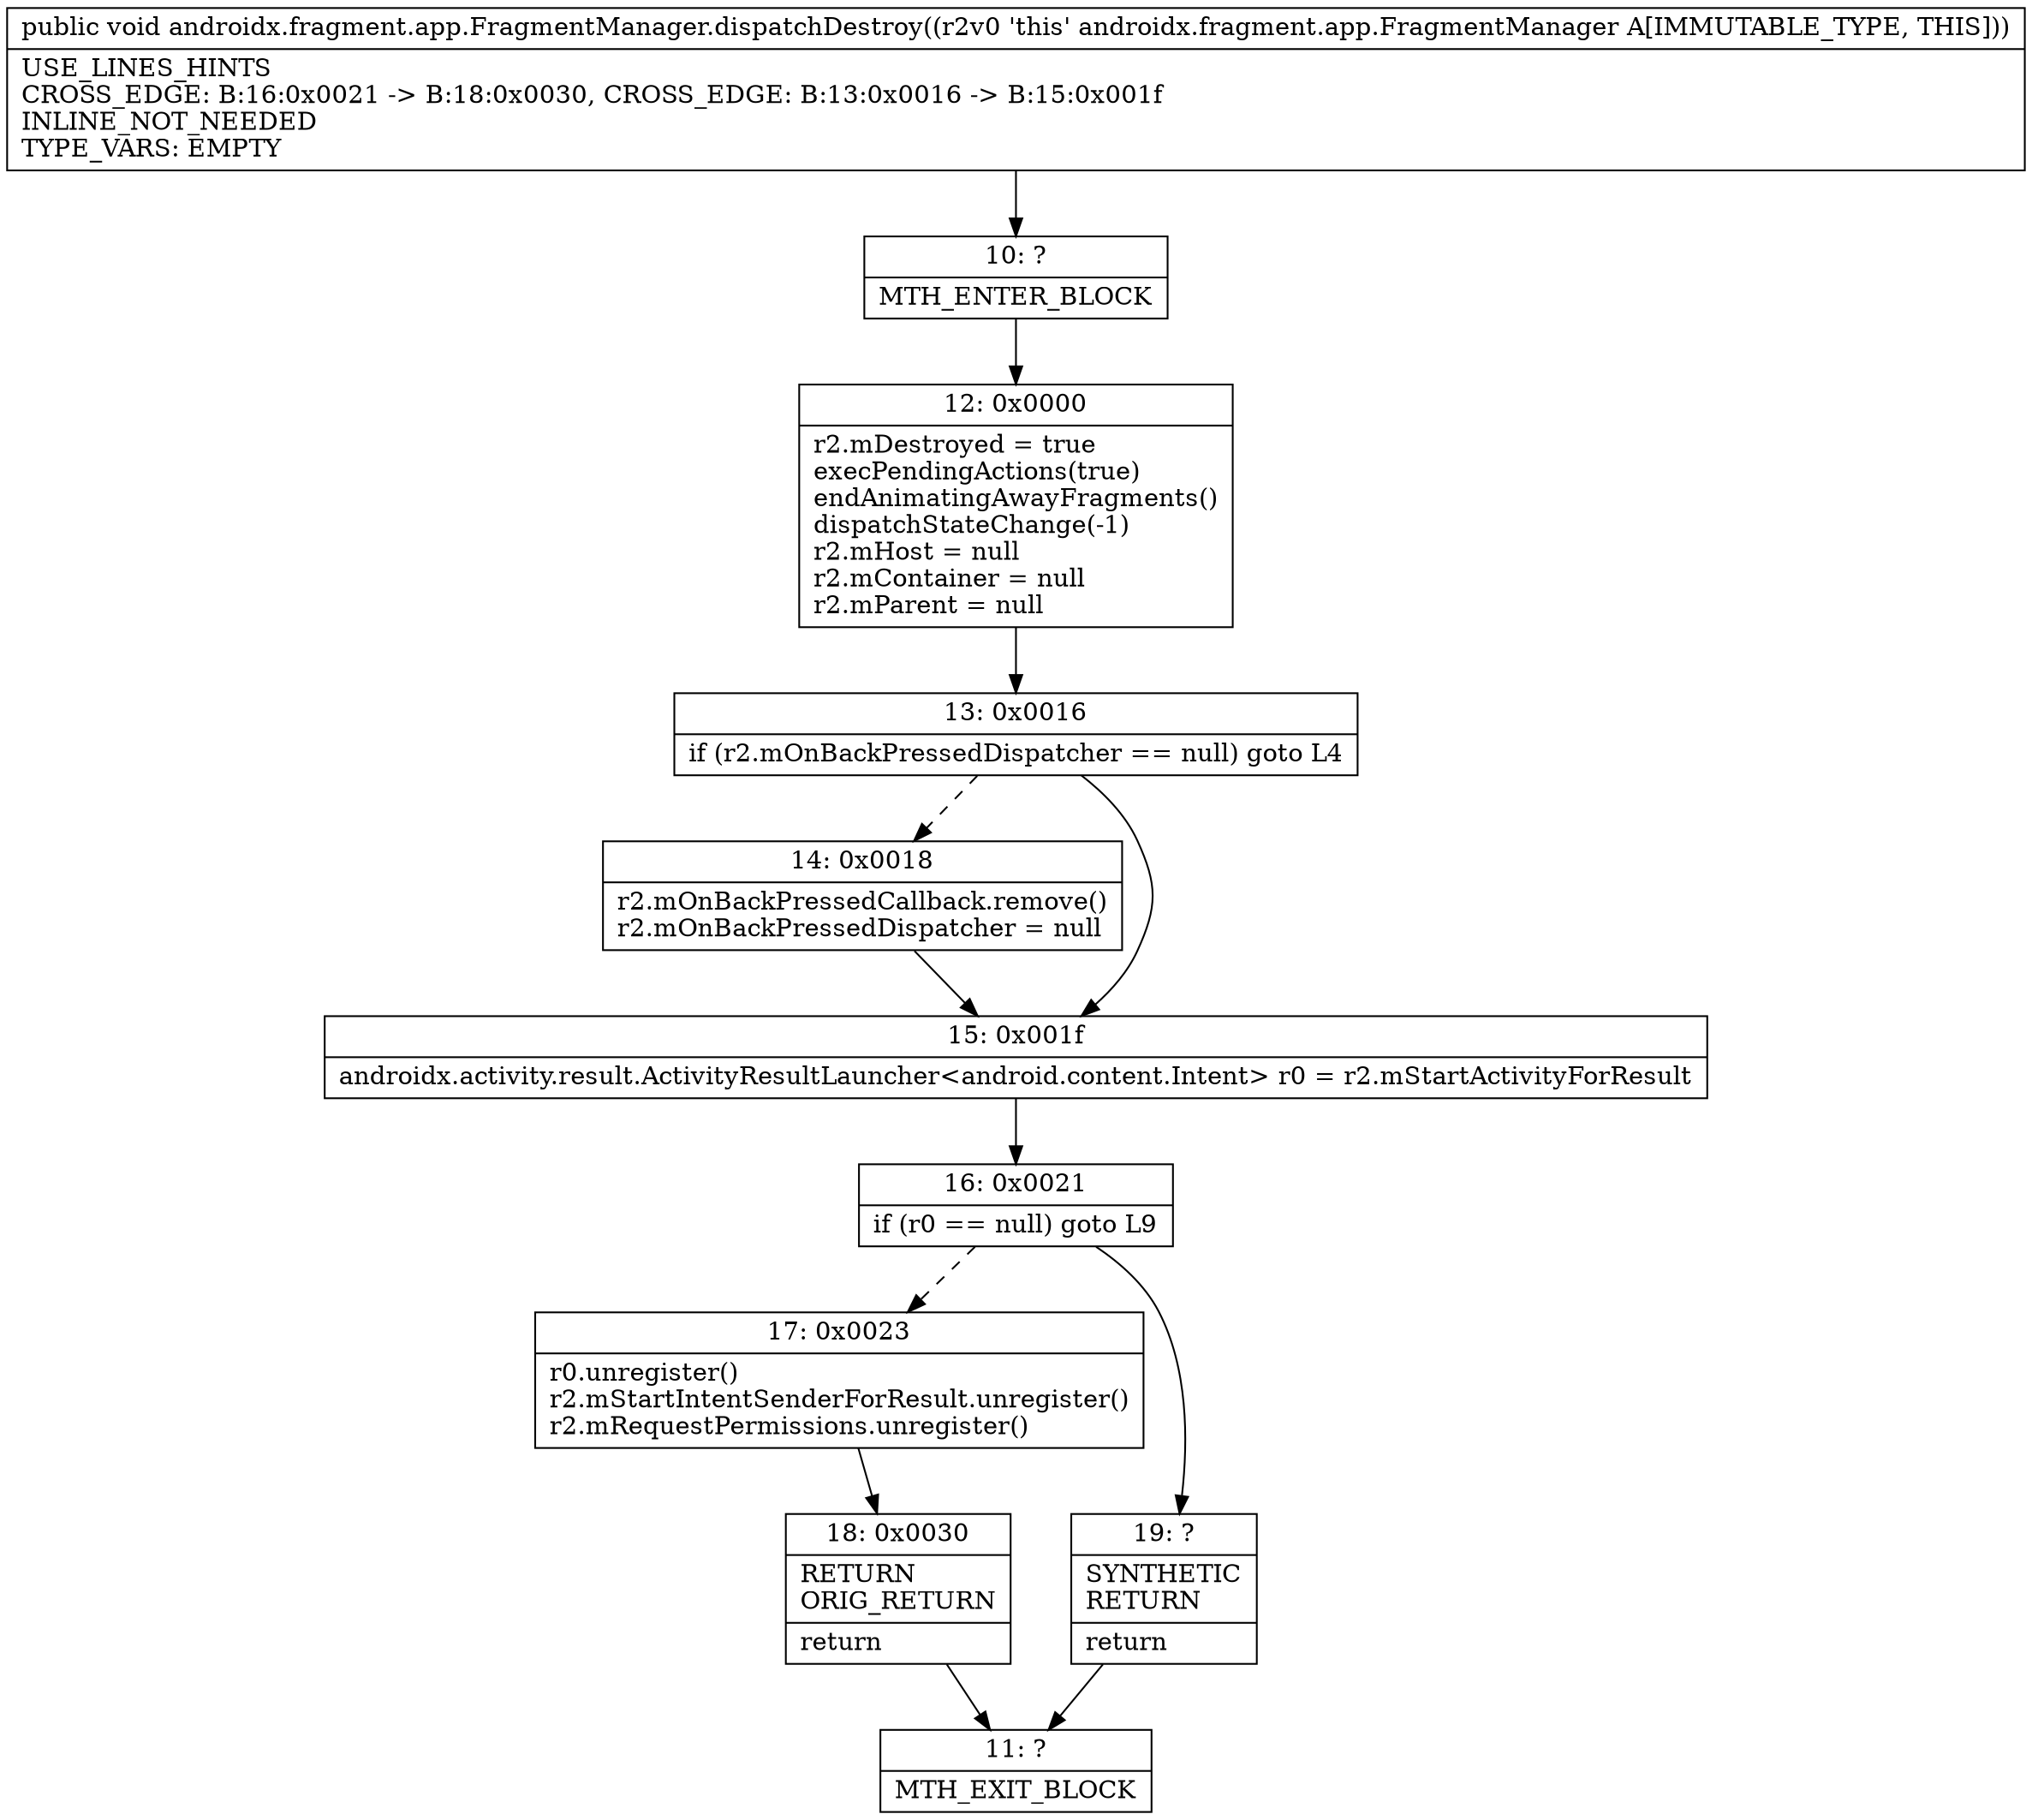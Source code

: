 digraph "CFG forandroidx.fragment.app.FragmentManager.dispatchDestroy()V" {
Node_10 [shape=record,label="{10\:\ ?|MTH_ENTER_BLOCK\l}"];
Node_12 [shape=record,label="{12\:\ 0x0000|r2.mDestroyed = true\lexecPendingActions(true)\lendAnimatingAwayFragments()\ldispatchStateChange(\-1)\lr2.mHost = null\lr2.mContainer = null\lr2.mParent = null\l}"];
Node_13 [shape=record,label="{13\:\ 0x0016|if (r2.mOnBackPressedDispatcher == null) goto L4\l}"];
Node_14 [shape=record,label="{14\:\ 0x0018|r2.mOnBackPressedCallback.remove()\lr2.mOnBackPressedDispatcher = null\l}"];
Node_15 [shape=record,label="{15\:\ 0x001f|androidx.activity.result.ActivityResultLauncher\<android.content.Intent\> r0 = r2.mStartActivityForResult\l}"];
Node_16 [shape=record,label="{16\:\ 0x0021|if (r0 == null) goto L9\l}"];
Node_17 [shape=record,label="{17\:\ 0x0023|r0.unregister()\lr2.mStartIntentSenderForResult.unregister()\lr2.mRequestPermissions.unregister()\l}"];
Node_18 [shape=record,label="{18\:\ 0x0030|RETURN\lORIG_RETURN\l|return\l}"];
Node_11 [shape=record,label="{11\:\ ?|MTH_EXIT_BLOCK\l}"];
Node_19 [shape=record,label="{19\:\ ?|SYNTHETIC\lRETURN\l|return\l}"];
MethodNode[shape=record,label="{public void androidx.fragment.app.FragmentManager.dispatchDestroy((r2v0 'this' androidx.fragment.app.FragmentManager A[IMMUTABLE_TYPE, THIS]))  | USE_LINES_HINTS\lCROSS_EDGE: B:16:0x0021 \-\> B:18:0x0030, CROSS_EDGE: B:13:0x0016 \-\> B:15:0x001f\lINLINE_NOT_NEEDED\lTYPE_VARS: EMPTY\l}"];
MethodNode -> Node_10;Node_10 -> Node_12;
Node_12 -> Node_13;
Node_13 -> Node_14[style=dashed];
Node_13 -> Node_15;
Node_14 -> Node_15;
Node_15 -> Node_16;
Node_16 -> Node_17[style=dashed];
Node_16 -> Node_19;
Node_17 -> Node_18;
Node_18 -> Node_11;
Node_19 -> Node_11;
}

